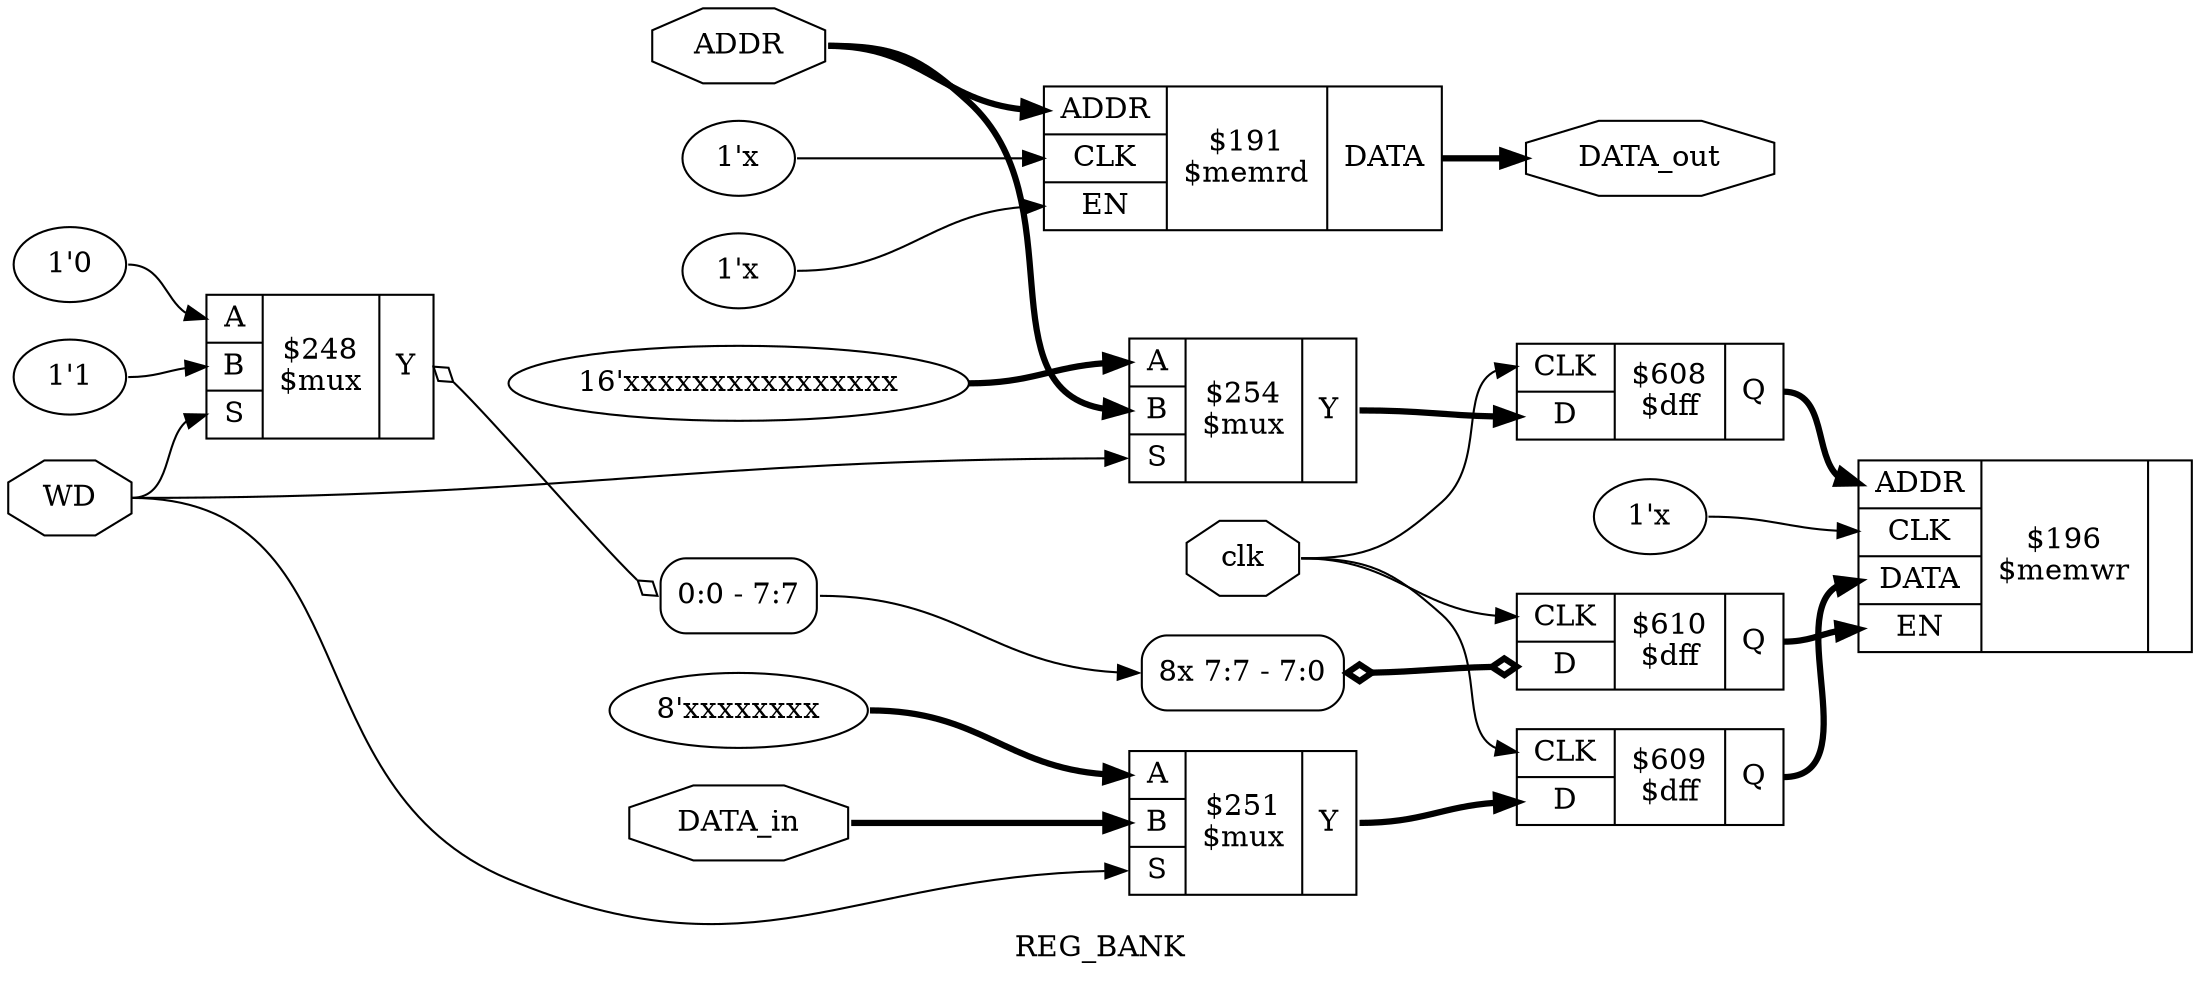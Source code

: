 digraph "REG_BANK" {
label="REG_BANK";
rankdir="LR";
remincross=true;
n7 [ shape=octagon, label="ADDR", color="black", fontcolor="black" ];
n8 [ shape=octagon, label="DATA_in", color="black", fontcolor="black" ];
n9 [ shape=octagon, label="DATA_out", color="black", fontcolor="black" ];
n10 [ shape=octagon, label="WD", color="black", fontcolor="black" ];
n11 [ shape=octagon, label="clk", color="black", fontcolor="black" ];
v0 [ label="1'x" ];
v1 [ label="1'x" ];
c15 [ shape=record, label="{{<p7> ADDR|<p12> CLK|<p13> EN}|$191\n$memrd|{<p14> DATA}}" ];
v2 [ label="1'x" ];
c16 [ shape=record, label="{{<p7> ADDR|<p12> CLK|<p14> DATA|<p13> EN}|$196\n$memwr|{}}" ];
c19 [ shape=record, label="{{<p12> CLK|<p17> D}|$608\n$dff|{<p18> Q}}" ];
c20 [ shape=record, label="{{<p12> CLK|<p17> D}|$609\n$dff|{<p18> Q}}" ];
c21 [ shape=record, label="{{<p12> CLK|<p17> D}|$610\n$dff|{<p18> Q}}" ];
x3 [ shape=record, style=rounded, label="<s7> 8x 7:7 - 7:0 " ];
x3:e -> c21:p17:w [arrowhead=odiamond, arrowtail=odiamond, dir=both, color="black", style="setlinewidth(3)", label=""];
v4 [ label="1'0" ];
v5 [ label="1'1" ];
c26 [ shape=record, label="{{<p22> A|<p23> B|<p24> S}|$248\n$mux|{<p25> Y}}" ];
x6 [ shape=record, style=rounded, label="<s0> 0:0 - 7:7 " ];
c26:p25:e -> x6:w [arrowhead=odiamond, arrowtail=odiamond, dir=both, color="black", label=""];
v7 [ label="8'xxxxxxxx" ];
c27 [ shape=record, label="{{<p22> A|<p23> B|<p24> S}|$251\n$mux|{<p25> Y}}" ];
v8 [ label="16'xxxxxxxxxxxxxxxx" ];
c28 [ shape=record, label="{{<p22> A|<p23> B|<p24> S}|$254\n$mux|{<p25> Y}}" ];
c28:p25:e -> c19:p17:w [color="black", style="setlinewidth(3)", label=""];
n10:e -> c26:p24:w [color="black", label=""];
n10:e -> c27:p24:w [color="black", label=""];
n10:e -> c28:p24:w [color="black", label=""];
n11:e -> c19:p12:w [color="black", label=""];
n11:e -> c20:p12:w [color="black", label=""];
n11:e -> c21:p12:w [color="black", label=""];
c27:p25:e -> c20:p17:w [color="black", style="setlinewidth(3)", label=""];
x6:s0:e -> x3:s7:w [color="black", label=""];
c19:p18:e -> c16:p7:w [color="black", style="setlinewidth(3)", label=""];
c20:p18:e -> c16:p14:w [color="black", style="setlinewidth(3)", label=""];
c21:p18:e -> c16:p13:w [color="black", style="setlinewidth(3)", label=""];
n7:e -> c15:p7:w [color="black", style="setlinewidth(3)", label=""];
n7:e -> c28:p23:w [color="black", style="setlinewidth(3)", label=""];
n8:e -> c27:p23:w [color="black", style="setlinewidth(3)", label=""];
c15:p14:e -> n9:w [color="black", style="setlinewidth(3)", label=""];
v0:e -> c15:p12:w [color="black", label=""];
v1:e -> c15:p13:w [color="black", label=""];
v2:e -> c16:p12:w [color="black", label=""];
v4:e -> c26:p22:w [color="black", label=""];
v5:e -> c26:p23:w [color="black", label=""];
v7:e -> c27:p22:w [color="black", style="setlinewidth(3)", label=""];
v8:e -> c28:p22:w [color="black", style="setlinewidth(3)", label=""];
}
